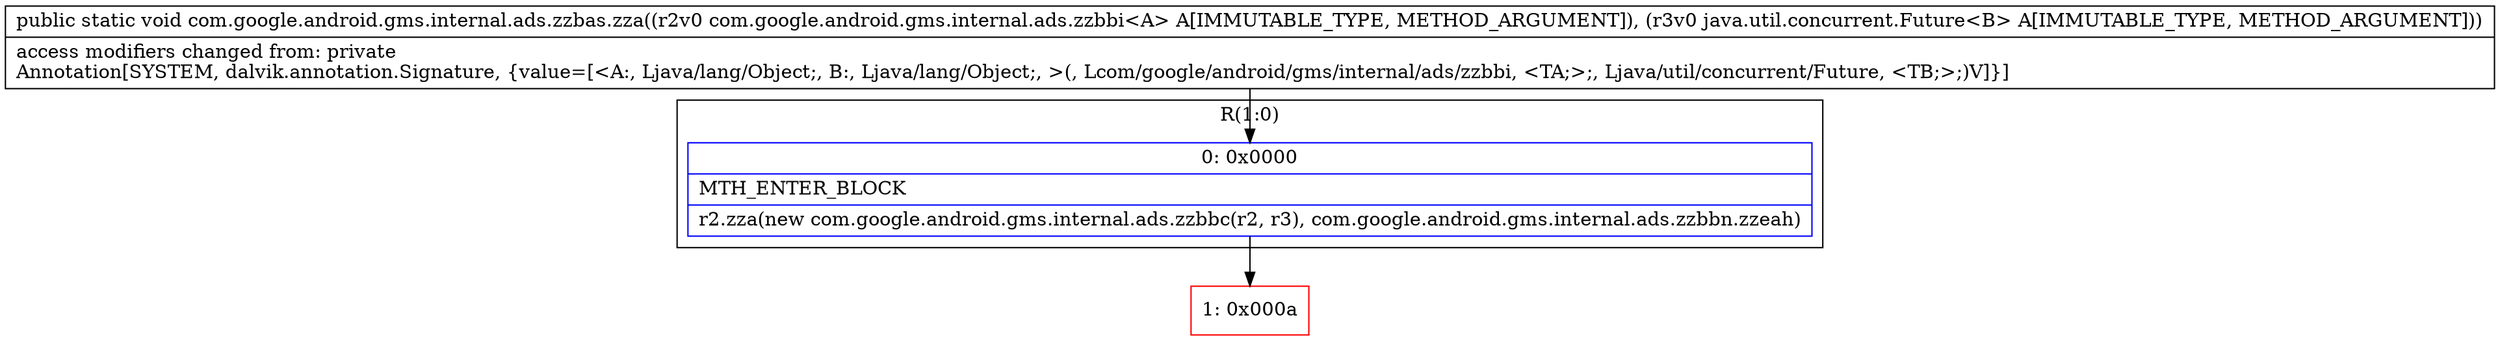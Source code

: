 digraph "CFG forcom.google.android.gms.internal.ads.zzbas.zza(Lcom\/google\/android\/gms\/internal\/ads\/zzbbi;Ljava\/util\/concurrent\/Future;)V" {
subgraph cluster_Region_1365289617 {
label = "R(1:0)";
node [shape=record,color=blue];
Node_0 [shape=record,label="{0\:\ 0x0000|MTH_ENTER_BLOCK\l|r2.zza(new com.google.android.gms.internal.ads.zzbbc(r2, r3), com.google.android.gms.internal.ads.zzbbn.zzeah)\l}"];
}
Node_1 [shape=record,color=red,label="{1\:\ 0x000a}"];
MethodNode[shape=record,label="{public static void com.google.android.gms.internal.ads.zzbas.zza((r2v0 com.google.android.gms.internal.ads.zzbbi\<A\> A[IMMUTABLE_TYPE, METHOD_ARGUMENT]), (r3v0 java.util.concurrent.Future\<B\> A[IMMUTABLE_TYPE, METHOD_ARGUMENT]))  | access modifiers changed from: private\lAnnotation[SYSTEM, dalvik.annotation.Signature, \{value=[\<A:, Ljava\/lang\/Object;, B:, Ljava\/lang\/Object;, \>(, Lcom\/google\/android\/gms\/internal\/ads\/zzbbi, \<TA;\>;, Ljava\/util\/concurrent\/Future, \<TB;\>;)V]\}]\l}"];
MethodNode -> Node_0;
Node_0 -> Node_1;
}

